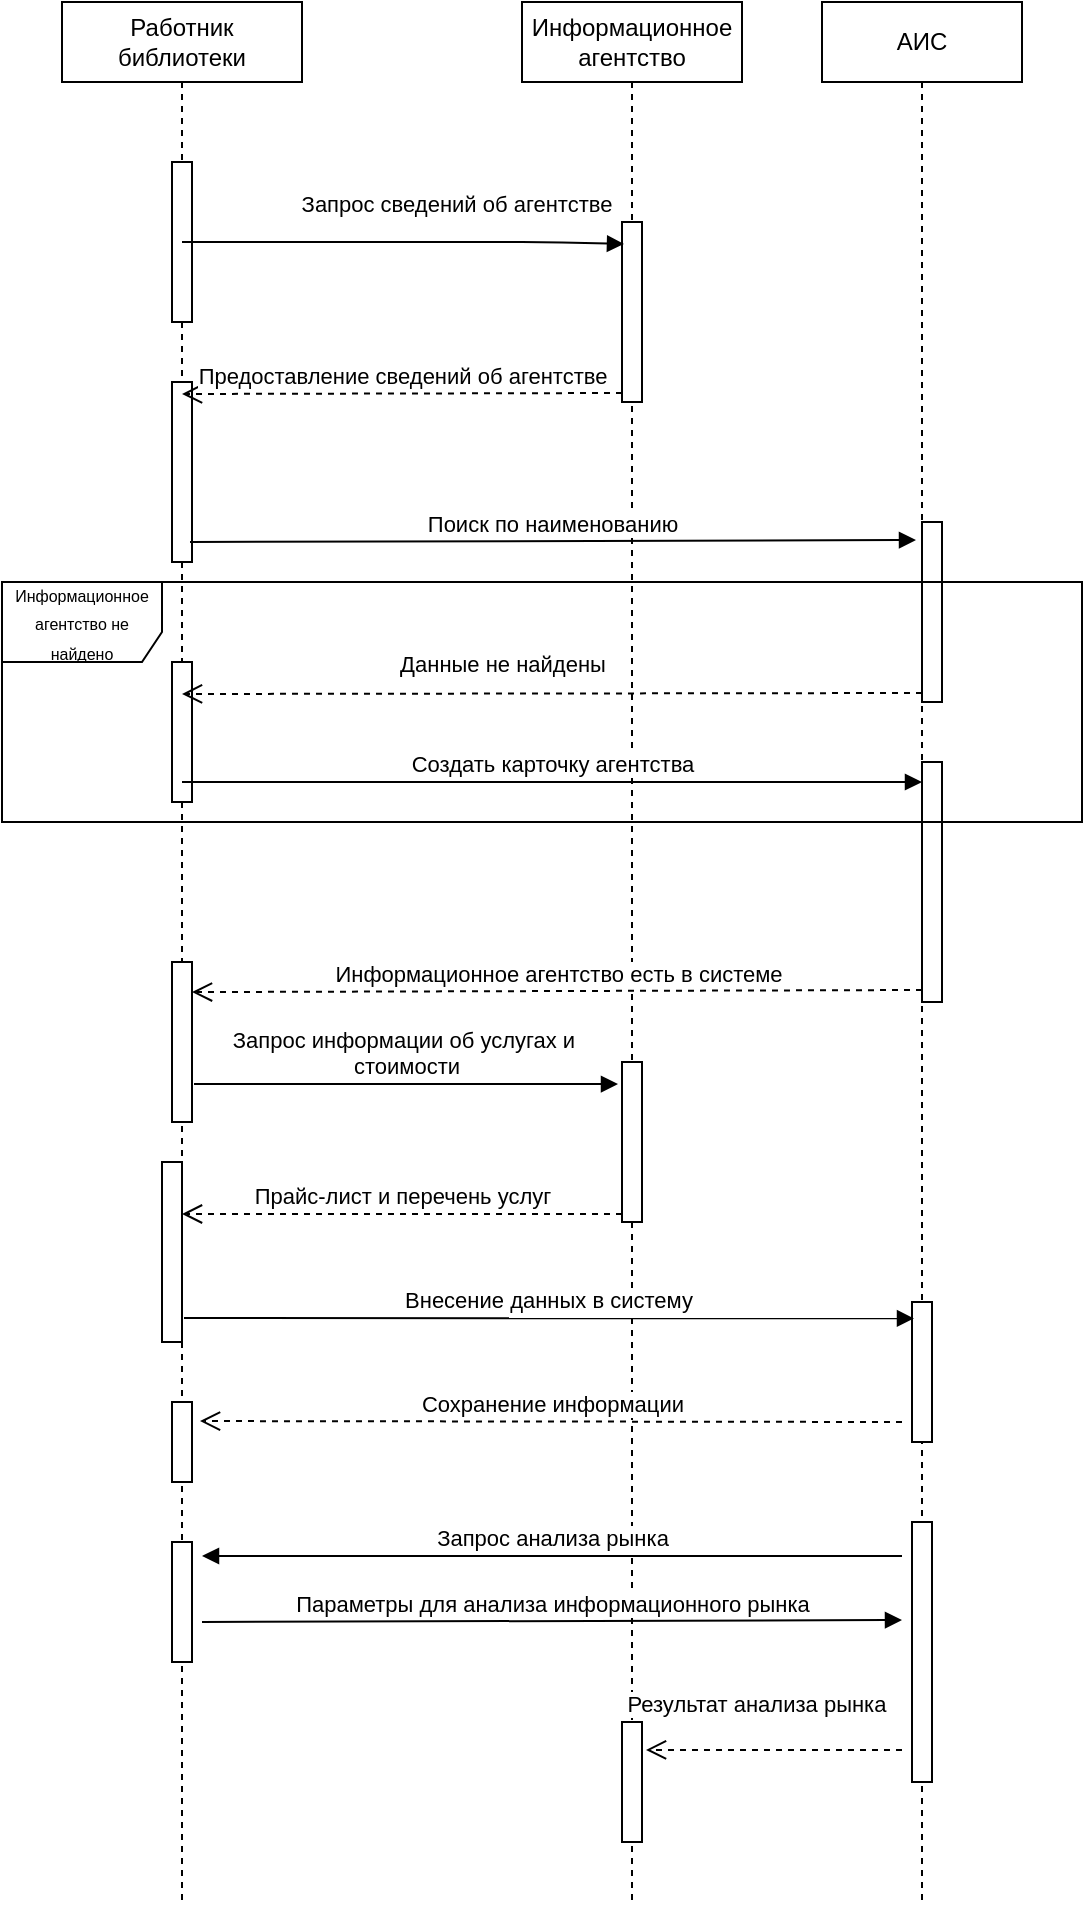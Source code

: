 <mxfile version="12.9.7" type="device"><diagram id="a1lhsq_eGUUeeNGNf2VT" name="Page-1"><mxGraphModel dx="1382" dy="764" grid="1" gridSize="10" guides="1" tooltips="1" connect="1" arrows="1" fold="1" page="1" pageScale="1" pageWidth="827" pageHeight="1169" math="0" shadow="0"><root><mxCell id="0"/><mxCell id="1" parent="0"/><mxCell id="U2FlC_wTuP-tvT9J7KXM-1" value="Работник библиотеки" style="shape=umlLifeline;perimeter=lifelinePerimeter;whiteSpace=wrap;html=1;container=1;collapsible=0;recursiveResize=0;outlineConnect=0;" parent="1" vertex="1"><mxGeometry x="200" y="440" width="120" height="950" as="geometry"/></mxCell><mxCell id="U2FlC_wTuP-tvT9J7KXM-7" value="" style="html=1;points=[];perimeter=orthogonalPerimeter;" parent="U2FlC_wTuP-tvT9J7KXM-1" vertex="1"><mxGeometry x="55" y="80" width="10" height="80" as="geometry"/></mxCell><mxCell id="U2FlC_wTuP-tvT9J7KXM-12" value="" style="html=1;points=[];perimeter=orthogonalPerimeter;" parent="U2FlC_wTuP-tvT9J7KXM-1" vertex="1"><mxGeometry x="55" y="190" width="10" height="90" as="geometry"/></mxCell><mxCell id="U2FlC_wTuP-tvT9J7KXM-18" value="" style="html=1;points=[];perimeter=orthogonalPerimeter;" parent="U2FlC_wTuP-tvT9J7KXM-1" vertex="1"><mxGeometry x="55" y="330" width="10" height="70" as="geometry"/></mxCell><mxCell id="U2FlC_wTuP-tvT9J7KXM-22" value="" style="html=1;points=[];perimeter=orthogonalPerimeter;" parent="U2FlC_wTuP-tvT9J7KXM-1" vertex="1"><mxGeometry x="55" y="480" width="10" height="80" as="geometry"/></mxCell><mxCell id="U2FlC_wTuP-tvT9J7KXM-35" value="" style="html=1;points=[];perimeter=orthogonalPerimeter;" parent="U2FlC_wTuP-tvT9J7KXM-1" vertex="1"><mxGeometry x="55" y="700" width="10" height="40" as="geometry"/></mxCell><mxCell id="U2FlC_wTuP-tvT9J7KXM-39" value="" style="html=1;points=[];perimeter=orthogonalPerimeter;" parent="U2FlC_wTuP-tvT9J7KXM-1" vertex="1"><mxGeometry x="55" y="770" width="10" height="60" as="geometry"/></mxCell><mxCell id="U2FlC_wTuP-tvT9J7KXM-2" value="Информационное агентство" style="shape=umlLifeline;perimeter=lifelinePerimeter;whiteSpace=wrap;html=1;container=1;collapsible=0;recursiveResize=0;outlineConnect=0;" parent="1" vertex="1"><mxGeometry x="430" y="440" width="110" height="950" as="geometry"/></mxCell><mxCell id="U2FlC_wTuP-tvT9J7KXM-8" value="" style="html=1;points=[];perimeter=orthogonalPerimeter;" parent="U2FlC_wTuP-tvT9J7KXM-2" vertex="1"><mxGeometry x="50" y="110" width="10" height="90" as="geometry"/></mxCell><mxCell id="U2FlC_wTuP-tvT9J7KXM-25" value="" style="html=1;points=[];perimeter=orthogonalPerimeter;" parent="U2FlC_wTuP-tvT9J7KXM-2" vertex="1"><mxGeometry x="50" y="530" width="10" height="80" as="geometry"/></mxCell><mxCell id="U2FlC_wTuP-tvT9J7KXM-48" value="" style="html=1;points=[];perimeter=orthogonalPerimeter;" parent="U2FlC_wTuP-tvT9J7KXM-2" vertex="1"><mxGeometry x="50" y="860" width="10" height="60" as="geometry"/></mxCell><mxCell id="U2FlC_wTuP-tvT9J7KXM-3" value="АИС" style="shape=umlLifeline;perimeter=lifelinePerimeter;whiteSpace=wrap;html=1;container=1;collapsible=0;recursiveResize=0;outlineConnect=0;" parent="1" vertex="1"><mxGeometry x="580" y="440" width="100" height="950" as="geometry"/></mxCell><mxCell id="U2FlC_wTuP-tvT9J7KXM-13" value="" style="html=1;points=[];perimeter=orthogonalPerimeter;" parent="U2FlC_wTuP-tvT9J7KXM-3" vertex="1"><mxGeometry x="50" y="260" width="10" height="90" as="geometry"/></mxCell><mxCell id="U2FlC_wTuP-tvT9J7KXM-15" value="Данные не найдены" style="html=1;verticalAlign=bottom;endArrow=open;dashed=1;endSize=8;exitX=0;exitY=0.95;" parent="U2FlC_wTuP-tvT9J7KXM-3" source="U2FlC_wTuP-tvT9J7KXM-13" edge="1"><mxGeometry x="0.135" y="-6" relative="1" as="geometry"><mxPoint x="-320" y="346" as="targetPoint"/><mxPoint as="offset"/></mxGeometry></mxCell><mxCell id="U2FlC_wTuP-tvT9J7KXM-19" value="" style="html=1;points=[];perimeter=orthogonalPerimeter;" parent="U2FlC_wTuP-tvT9J7KXM-3" vertex="1"><mxGeometry x="50" y="380" width="10" height="120" as="geometry"/></mxCell><mxCell id="U2FlC_wTuP-tvT9J7KXM-30" value="" style="html=1;points=[];perimeter=orthogonalPerimeter;" parent="U2FlC_wTuP-tvT9J7KXM-3" vertex="1"><mxGeometry x="45" y="650" width="10" height="70" as="geometry"/></mxCell><mxCell id="U2FlC_wTuP-tvT9J7KXM-43" value="" style="html=1;points=[];perimeter=orthogonalPerimeter;" parent="U2FlC_wTuP-tvT9J7KXM-3" vertex="1"><mxGeometry x="45" y="760" width="10" height="130" as="geometry"/></mxCell><mxCell id="U2FlC_wTuP-tvT9J7KXM-9" value="Запрос сведений об агентстве" style="html=1;verticalAlign=bottom;endArrow=block;exitX=0.5;exitY=0.5;exitDx=0;exitDy=0;exitPerimeter=0;entryX=0.1;entryY=0.122;entryDx=0;entryDy=0;entryPerimeter=0;" parent="1" source="U2FlC_wTuP-tvT9J7KXM-7" target="U2FlC_wTuP-tvT9J7KXM-8" edge="1"><mxGeometry x="0.238" y="10" relative="1" as="geometry"><mxPoint x="270" y="560" as="sourcePoint"/><mxPoint as="offset"/><mxPoint x="470" y="560" as="targetPoint"/><Array as="points"><mxPoint x="320" y="560"/><mxPoint x="370" y="560"/><mxPoint x="400" y="560"/><mxPoint x="410" y="560"/><mxPoint x="440" y="560"/></Array></mxGeometry></mxCell><mxCell id="U2FlC_wTuP-tvT9J7KXM-10" value="Предоставление сведений об агентстве" style="html=1;verticalAlign=bottom;endArrow=open;dashed=1;endSize=8;exitX=0;exitY=0.95;" parent="1" source="U2FlC_wTuP-tvT9J7KXM-8" edge="1"><mxGeometry relative="1" as="geometry"><mxPoint x="260" y="636" as="targetPoint"/></mxGeometry></mxCell><mxCell id="U2FlC_wTuP-tvT9J7KXM-14" value="Поиск по наименованию" style="html=1;verticalAlign=bottom;endArrow=block;exitX=0.9;exitY=0.889;exitDx=0;exitDy=0;exitPerimeter=0;entryX=-0.3;entryY=0.1;entryDx=0;entryDy=0;entryPerimeter=0;" parent="1" source="U2FlC_wTuP-tvT9J7KXM-12" target="U2FlC_wTuP-tvT9J7KXM-13" edge="1"><mxGeometry relative="1" as="geometry"><mxPoint x="270" y="710" as="sourcePoint"/><mxPoint x="620" y="710" as="targetPoint"/></mxGeometry></mxCell><mxCell id="U2FlC_wTuP-tvT9J7KXM-17" value="&lt;font style=&quot;font-size: 8px&quot;&gt;Информационное агентство не найдено&lt;/font&gt;" style="shape=umlFrame;whiteSpace=wrap;html=1;width=80;height=40;" parent="1" vertex="1"><mxGeometry x="170" y="730" width="540" height="120" as="geometry"/></mxCell><mxCell id="U2FlC_wTuP-tvT9J7KXM-20" value="Создать карточку агентства" style="html=1;verticalAlign=bottom;endArrow=block;" parent="1" edge="1"><mxGeometry relative="1" as="geometry"><mxPoint x="260" y="830" as="sourcePoint"/><mxPoint x="630" y="830" as="targetPoint"/></mxGeometry></mxCell><mxCell id="U2FlC_wTuP-tvT9J7KXM-21" value="Информационное агентство есть в системе" style="html=1;verticalAlign=bottom;endArrow=open;dashed=1;endSize=8;exitX=0;exitY=0.95;entryX=1;entryY=0.188;entryDx=0;entryDy=0;entryPerimeter=0;" parent="1" source="U2FlC_wTuP-tvT9J7KXM-19" target="U2FlC_wTuP-tvT9J7KXM-22" edge="1"><mxGeometry relative="1" as="geometry"><mxPoint x="560" y="916" as="targetPoint"/></mxGeometry></mxCell><mxCell id="U2FlC_wTuP-tvT9J7KXM-26" value="Запрос информации об услугах и&amp;nbsp;&lt;br&gt;стоимости" style="html=1;verticalAlign=bottom;endArrow=block;exitX=1.1;exitY=0.763;exitDx=0;exitDy=0;exitPerimeter=0;entryX=-0.2;entryY=0.138;entryDx=0;entryDy=0;entryPerimeter=0;" parent="1" source="U2FlC_wTuP-tvT9J7KXM-22" target="U2FlC_wTuP-tvT9J7KXM-25" edge="1"><mxGeometry relative="1" as="geometry"><mxPoint x="270" y="980" as="sourcePoint"/><mxPoint x="470" y="980" as="targetPoint"/></mxGeometry></mxCell><mxCell id="U2FlC_wTuP-tvT9J7KXM-28" value="" style="html=1;points=[];perimeter=orthogonalPerimeter;" parent="1" vertex="1"><mxGeometry x="250" y="1020" width="10" height="90" as="geometry"/></mxCell><mxCell id="U2FlC_wTuP-tvT9J7KXM-29" value="Прайс-лист и перечень услуг" style="html=1;verticalAlign=bottom;endArrow=open;dashed=1;endSize=8;exitX=0;exitY=0.95;" parent="1" source="U2FlC_wTuP-tvT9J7KXM-25" target="U2FlC_wTuP-tvT9J7KXM-28" edge="1"><mxGeometry relative="1" as="geometry"><mxPoint x="259.5" y="1056" as="targetPoint"/><mxPoint x="480" y="1056" as="sourcePoint"/></mxGeometry></mxCell><mxCell id="U2FlC_wTuP-tvT9J7KXM-31" value="Внесение данных в систему" style="html=1;verticalAlign=bottom;endArrow=block;exitX=1.1;exitY=0.867;exitDx=0;exitDy=0;exitPerimeter=0;entryX=0.1;entryY=0.117;entryDx=0;entryDy=0;entryPerimeter=0;" parent="1" source="U2FlC_wTuP-tvT9J7KXM-28" target="U2FlC_wTuP-tvT9J7KXM-30" edge="1"><mxGeometry relative="1" as="geometry"><mxPoint x="270" y="1100" as="sourcePoint"/><mxPoint x="620" y="1098" as="targetPoint"/></mxGeometry></mxCell><mxCell id="U2FlC_wTuP-tvT9J7KXM-32" value="Сохранение информации" style="html=1;verticalAlign=bottom;endArrow=open;dashed=1;endSize=8;entryX=1.4;entryY=0.238;entryDx=0;entryDy=0;entryPerimeter=0;" parent="1" target="U2FlC_wTuP-tvT9J7KXM-35" edge="1"><mxGeometry relative="1" as="geometry"><mxPoint x="555" y="1176" as="targetPoint"/><mxPoint x="620" y="1150" as="sourcePoint"/></mxGeometry></mxCell><mxCell id="U2FlC_wTuP-tvT9J7KXM-40" value="Запрос анализа рынка" style="html=1;verticalAlign=bottom;endArrow=block;" parent="1" edge="1"><mxGeometry relative="1" as="geometry"><mxPoint x="620" y="1217" as="sourcePoint"/><mxPoint x="270" y="1217" as="targetPoint"/><Array as="points"/></mxGeometry></mxCell><mxCell id="U2FlC_wTuP-tvT9J7KXM-44" value="Параметры для анализа информационного рынка" style="html=1;verticalAlign=bottom;endArrow=block;" parent="1" edge="1"><mxGeometry relative="1" as="geometry"><mxPoint x="270" y="1250" as="sourcePoint"/><mxPoint x="620" y="1249" as="targetPoint"/></mxGeometry></mxCell><mxCell id="U2FlC_wTuP-tvT9J7KXM-45" value="Результат анализа рынка" style="html=1;verticalAlign=bottom;endArrow=open;dashed=1;endSize=8;entryX=1.2;entryY=0.233;entryDx=0;entryDy=0;entryPerimeter=0;" parent="1" target="U2FlC_wTuP-tvT9J7KXM-48" edge="1"><mxGeometry x="0.156" y="-14" relative="1" as="geometry"><mxPoint x="500" y="1316" as="targetPoint"/><mxPoint x="1" as="offset"/><mxPoint x="620" y="1314" as="sourcePoint"/></mxGeometry></mxCell></root></mxGraphModel></diagram></mxfile>